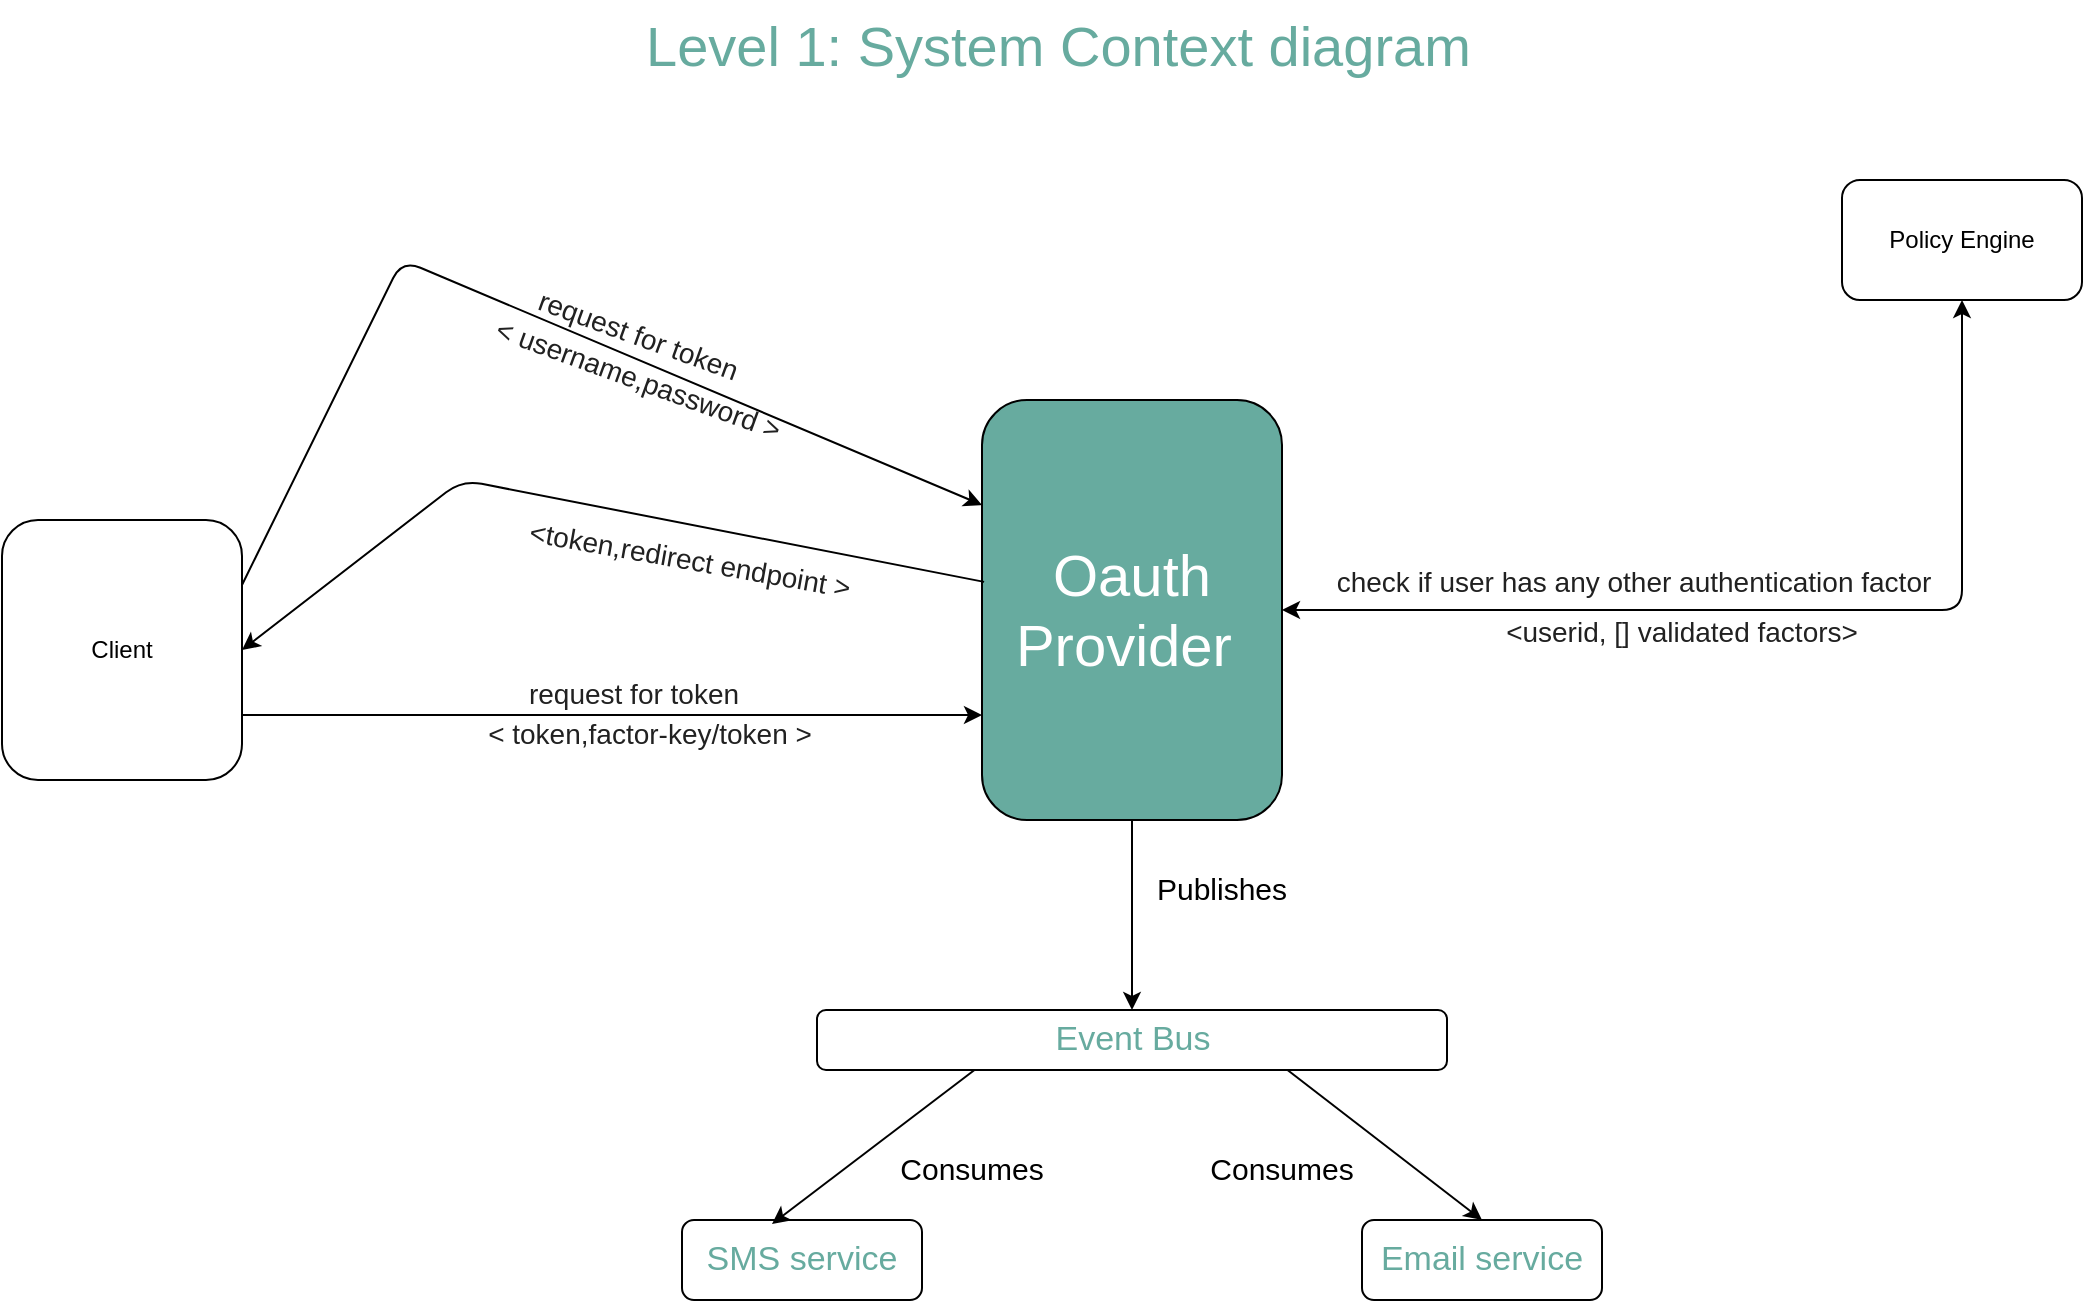 <mxfile version="12.7.8" type="device"><diagram id="WP8QY2ci8oswhrcCMong" name="Page-1"><mxGraphModel dx="2233" dy="728" grid="1" gridSize="10" guides="1" tooltips="1" connect="1" arrows="1" fold="1" page="1" pageScale="1" pageWidth="850" pageHeight="1100" math="0" shadow="0"><root><mxCell id="0"/><mxCell id="1" parent="0"/><mxCell id="v0SERPRklA7rHjWaItIk-1" value="Client" style="rounded=1;whiteSpace=wrap;html=1;" vertex="1" parent="1"><mxGeometry x="-120" y="290" width="120" height="130" as="geometry"/></mxCell><mxCell id="v0SERPRklA7rHjWaItIk-2" value="Level 1: System Context diagram" style="text;html=1;fontSize=28;fontColor=#67AB9F;" vertex="1" parent="1"><mxGeometry x="200" y="30" width="440" height="50" as="geometry"/></mxCell><mxCell id="v0SERPRklA7rHjWaItIk-3" value="&lt;div&gt;&lt;span style=&quot;color: rgb(255 , 255 , 255)&quot;&gt;Oauth Provider&amp;nbsp;&lt;/span&gt;&lt;/div&gt;" style="rounded=1;whiteSpace=wrap;html=1;labelBackgroundColor=#67AB9F;fillColor=#67AB9F;fontSize=29;align=center;" vertex="1" parent="1"><mxGeometry x="370" y="230" width="150" height="210" as="geometry"/></mxCell><mxCell id="v0SERPRklA7rHjWaItIk-4" value="Policy Engine" style="rounded=1;whiteSpace=wrap;html=1;" vertex="1" parent="1"><mxGeometry x="800" y="120" width="120" height="60" as="geometry"/></mxCell><mxCell id="v0SERPRklA7rHjWaItIk-5" value="Event Bus" style="rounded=1;whiteSpace=wrap;html=1;fontSize=17;fontColor=#67AB9F;" vertex="1" parent="1"><mxGeometry x="287.5" y="535" width="315" height="30" as="geometry"/></mxCell><mxCell id="v0SERPRklA7rHjWaItIk-6" value="SMS service" style="rounded=1;whiteSpace=wrap;html=1;fontSize=17;fontColor=#67AB9F;" vertex="1" parent="1"><mxGeometry x="220" y="640" width="120" height="40" as="geometry"/></mxCell><mxCell id="v0SERPRklA7rHjWaItIk-7" value="Email service" style="rounded=1;whiteSpace=wrap;html=1;fontSize=17;fontColor=#67AB9F;" vertex="1" parent="1"><mxGeometry x="560" y="640" width="120" height="40" as="geometry"/></mxCell><mxCell id="v0SERPRklA7rHjWaItIk-17" value="" style="endArrow=classic;html=1;fontSize=29;fontColor=#FFFFFF;exitX=1;exitY=0.25;exitDx=0;exitDy=0;entryX=0;entryY=0.25;entryDx=0;entryDy=0;" edge="1" parent="1" source="v0SERPRklA7rHjWaItIk-1" target="v0SERPRklA7rHjWaItIk-3"><mxGeometry width="50" height="50" relative="1" as="geometry"><mxPoint x="270" y="380" as="sourcePoint"/><mxPoint x="320" y="330" as="targetPoint"/><Array as="points"><mxPoint x="80" y="160"/></Array></mxGeometry></mxCell><mxCell id="v0SERPRklA7rHjWaItIk-18" value="" style="endArrow=classic;html=1;fontSize=29;fontColor=#FFFFFF;entryX=1;entryY=0.5;entryDx=0;entryDy=0;exitX=0.007;exitY=0.433;exitDx=0;exitDy=0;exitPerimeter=0;" edge="1" parent="1" source="v0SERPRklA7rHjWaItIk-3" target="v0SERPRklA7rHjWaItIk-1"><mxGeometry width="50" height="50" relative="1" as="geometry"><mxPoint x="270" y="380" as="sourcePoint"/><mxPoint x="320" y="330" as="targetPoint"/><Array as="points"><mxPoint x="110" y="270"/></Array></mxGeometry></mxCell><mxCell id="v0SERPRklA7rHjWaItIk-20" value="" style="group;rotation=25;" vertex="1" connectable="0" parent="1"><mxGeometry x="89.964" y="179.998" width="220.152" height="48.265" as="geometry"/></mxCell><mxCell id="v0SERPRklA7rHjWaItIk-9" value="&lt;font color=&quot;#212121&quot; style=&quot;font-size: 14px&quot;&gt;&amp;lt; username,password &amp;gt;&lt;/font&gt;" style="rounded=1;whiteSpace=wrap;html=1;labelBackgroundColor=none;strokeWidth=2;fillColor=none;fontSize=29;fontColor=#FFFFFF;strokeColor=none;rotation=20;" vertex="1" parent="v0SERPRklA7rHjWaItIk-20"><mxGeometry x="5" y="30" width="210" height="10" as="geometry"/></mxCell><mxCell id="v0SERPRklA7rHjWaItIk-16" value="&lt;font color=&quot;#212121&quot;&gt;&lt;span style=&quot;font-size: 14px&quot;&gt;request for token&lt;/span&gt;&lt;/font&gt;" style="rounded=1;whiteSpace=wrap;html=1;labelBackgroundColor=none;strokeWidth=2;fillColor=none;fontSize=29;fontColor=#FFFFFF;strokeColor=none;rotation=20;" vertex="1" parent="v0SERPRklA7rHjWaItIk-20"><mxGeometry x="5" y="8" width="210" height="10" as="geometry"/></mxCell><mxCell id="v0SERPRklA7rHjWaItIk-23" value="&lt;font color=&quot;#212121&quot;&gt;&lt;span style=&quot;font-size: 14px&quot;&gt;&amp;lt;token,redirect endpoint&amp;nbsp;&amp;gt;&lt;/span&gt;&lt;/font&gt;" style="rounded=1;whiteSpace=wrap;html=1;labelBackgroundColor=none;strokeWidth=2;fillColor=none;fontSize=29;fontColor=#FFFFFF;strokeColor=none;rotation=10;" vertex="1" parent="1"><mxGeometry x="120.004" y="299.998" width="210" height="10" as="geometry"/></mxCell><mxCell id="v0SERPRklA7rHjWaItIk-28" value="" style="endArrow=classic;html=1;fontSize=29;fontColor=#FFFFFF;exitX=1;exitY=0.75;exitDx=0;exitDy=0;entryX=0;entryY=0.75;entryDx=0;entryDy=0;" edge="1" parent="1" source="v0SERPRklA7rHjWaItIk-1" target="v0SERPRklA7rHjWaItIk-3"><mxGeometry width="50" height="50" relative="1" as="geometry"><mxPoint x="270" y="380" as="sourcePoint"/><mxPoint x="320" y="330" as="targetPoint"/></mxGeometry></mxCell><mxCell id="v0SERPRklA7rHjWaItIk-30" value="" style="group;rotation=5;" vertex="1" connectable="0" parent="1"><mxGeometry x="90.004" y="357.998" width="220.152" height="48.265" as="geometry"/></mxCell><mxCell id="v0SERPRklA7rHjWaItIk-31" value="&lt;font color=&quot;#212121&quot; style=&quot;font-size: 14px&quot;&gt;&amp;lt; token,factor-key/token &amp;gt;&lt;/font&gt;" style="rounded=1;whiteSpace=wrap;html=1;labelBackgroundColor=none;strokeWidth=2;fillColor=none;fontSize=29;fontColor=#FFFFFF;strokeColor=none;rotation=0;" vertex="1" parent="v0SERPRklA7rHjWaItIk-30"><mxGeometry x="9" y="29" width="210" height="10" as="geometry"/></mxCell><mxCell id="v0SERPRklA7rHjWaItIk-32" value="&lt;font color=&quot;#212121&quot;&gt;&lt;span style=&quot;font-size: 14px&quot;&gt;request for token&lt;/span&gt;&lt;/font&gt;" style="rounded=1;whiteSpace=wrap;html=1;labelBackgroundColor=none;strokeWidth=2;fillColor=none;fontSize=29;fontColor=#FFFFFF;strokeColor=none;rotation=0;" vertex="1" parent="v0SERPRklA7rHjWaItIk-30"><mxGeometry x="1" y="9" width="210" height="10" as="geometry"/></mxCell><mxCell id="v0SERPRklA7rHjWaItIk-33" value="" style="endArrow=classic;html=1;fontSize=29;fontColor=#FFFFFF;entryX=0.5;entryY=0;entryDx=0;entryDy=0;exitX=0.5;exitY=1;exitDx=0;exitDy=0;" edge="1" parent="1" source="v0SERPRklA7rHjWaItIk-3" target="v0SERPRklA7rHjWaItIk-5"><mxGeometry width="50" height="50" relative="1" as="geometry"><mxPoint x="270" y="380" as="sourcePoint"/><mxPoint x="320" y="330" as="targetPoint"/></mxGeometry></mxCell><mxCell id="v0SERPRklA7rHjWaItIk-34" value="&lt;font style=&quot;font-size: 15px&quot; color=&quot;#000000&quot;&gt;Publishes&lt;/font&gt;" style="rounded=1;whiteSpace=wrap;html=1;labelBackgroundColor=none;strokeWidth=2;fillColor=none;fontSize=29;fontColor=#FFFFFF;strokeColor=none;" vertex="1" parent="1"><mxGeometry x="430" y="460" width="120" height="20" as="geometry"/></mxCell><mxCell id="v0SERPRklA7rHjWaItIk-37" value="" style="endArrow=classic;html=1;fontSize=29;fontColor=#FFFFFF;entryX=0.375;entryY=0.05;entryDx=0;entryDy=0;entryPerimeter=0;exitX=0.25;exitY=1;exitDx=0;exitDy=0;" edge="1" parent="1" source="v0SERPRklA7rHjWaItIk-5" target="v0SERPRklA7rHjWaItIk-6"><mxGeometry width="50" height="50" relative="1" as="geometry"><mxPoint x="180" y="585" as="sourcePoint"/><mxPoint x="230" y="535" as="targetPoint"/></mxGeometry></mxCell><mxCell id="v0SERPRklA7rHjWaItIk-39" value="&lt;font style=&quot;font-size: 15px&quot; color=&quot;#000000&quot;&gt;Consumes&lt;/font&gt;" style="rounded=1;whiteSpace=wrap;html=1;labelBackgroundColor=none;strokeWidth=2;fillColor=none;fontSize=29;fontColor=#FFFFFF;strokeColor=none;" vertex="1" parent="1"><mxGeometry x="305" y="600" width="120" height="20" as="geometry"/></mxCell><mxCell id="v0SERPRklA7rHjWaItIk-40" value="" style="endArrow=classic;html=1;fontSize=29;fontColor=#FFFFFF;entryX=0.5;entryY=0;entryDx=0;entryDy=0;exitX=0.75;exitY=1;exitDx=0;exitDy=0;" edge="1" parent="1" target="v0SERPRklA7rHjWaItIk-7"><mxGeometry width="50" height="50" relative="1" as="geometry"><mxPoint x="522.75" y="565" as="sourcePoint"/><mxPoint x="274" y="652" as="targetPoint"/></mxGeometry></mxCell><mxCell id="v0SERPRklA7rHjWaItIk-41" value="&lt;font style=&quot;font-size: 15px&quot; color=&quot;#000000&quot;&gt;Consumes&lt;/font&gt;" style="rounded=1;whiteSpace=wrap;html=1;labelBackgroundColor=none;strokeWidth=2;fillColor=none;fontSize=29;fontColor=#FFFFFF;strokeColor=none;" vertex="1" parent="1"><mxGeometry x="460" y="600" width="120" height="20" as="geometry"/></mxCell><mxCell id="v0SERPRklA7rHjWaItIk-42" value="" style="endArrow=classic;startArrow=classic;html=1;fontSize=29;fontColor=#FFFFFF;" edge="1" parent="1" source="v0SERPRklA7rHjWaItIk-3" target="v0SERPRklA7rHjWaItIk-4"><mxGeometry width="50" height="50" relative="1" as="geometry"><mxPoint x="710" y="370" as="sourcePoint"/><mxPoint x="760" y="320" as="targetPoint"/><Array as="points"><mxPoint x="860" y="335"/></Array></mxGeometry></mxCell><mxCell id="v0SERPRklA7rHjWaItIk-43" value="&lt;font color=&quot;#212121&quot; style=&quot;font-size: 14px&quot;&gt;check if user has any other authentication factor&lt;/font&gt;" style="rounded=1;whiteSpace=wrap;html=1;labelBackgroundColor=none;strokeWidth=2;fillColor=none;fontSize=29;fontColor=#FFFFFF;strokeColor=none;rotation=0;" vertex="1" parent="1"><mxGeometry x="542" y="311" width="308.49" height="10" as="geometry"/></mxCell><mxCell id="v0SERPRklA7rHjWaItIk-44" value="&lt;font color=&quot;#212121&quot; style=&quot;font-size: 14px&quot;&gt;&amp;lt;userid, [] validated factors&amp;gt;&lt;/font&gt;" style="rounded=1;whiteSpace=wrap;html=1;labelBackgroundColor=none;strokeWidth=2;fillColor=none;fontSize=29;fontColor=#FFFFFF;strokeColor=none;rotation=0;" vertex="1" parent="1"><mxGeometry x="615.49" y="336" width="210" height="10" as="geometry"/></mxCell></root></mxGraphModel></diagram></mxfile>